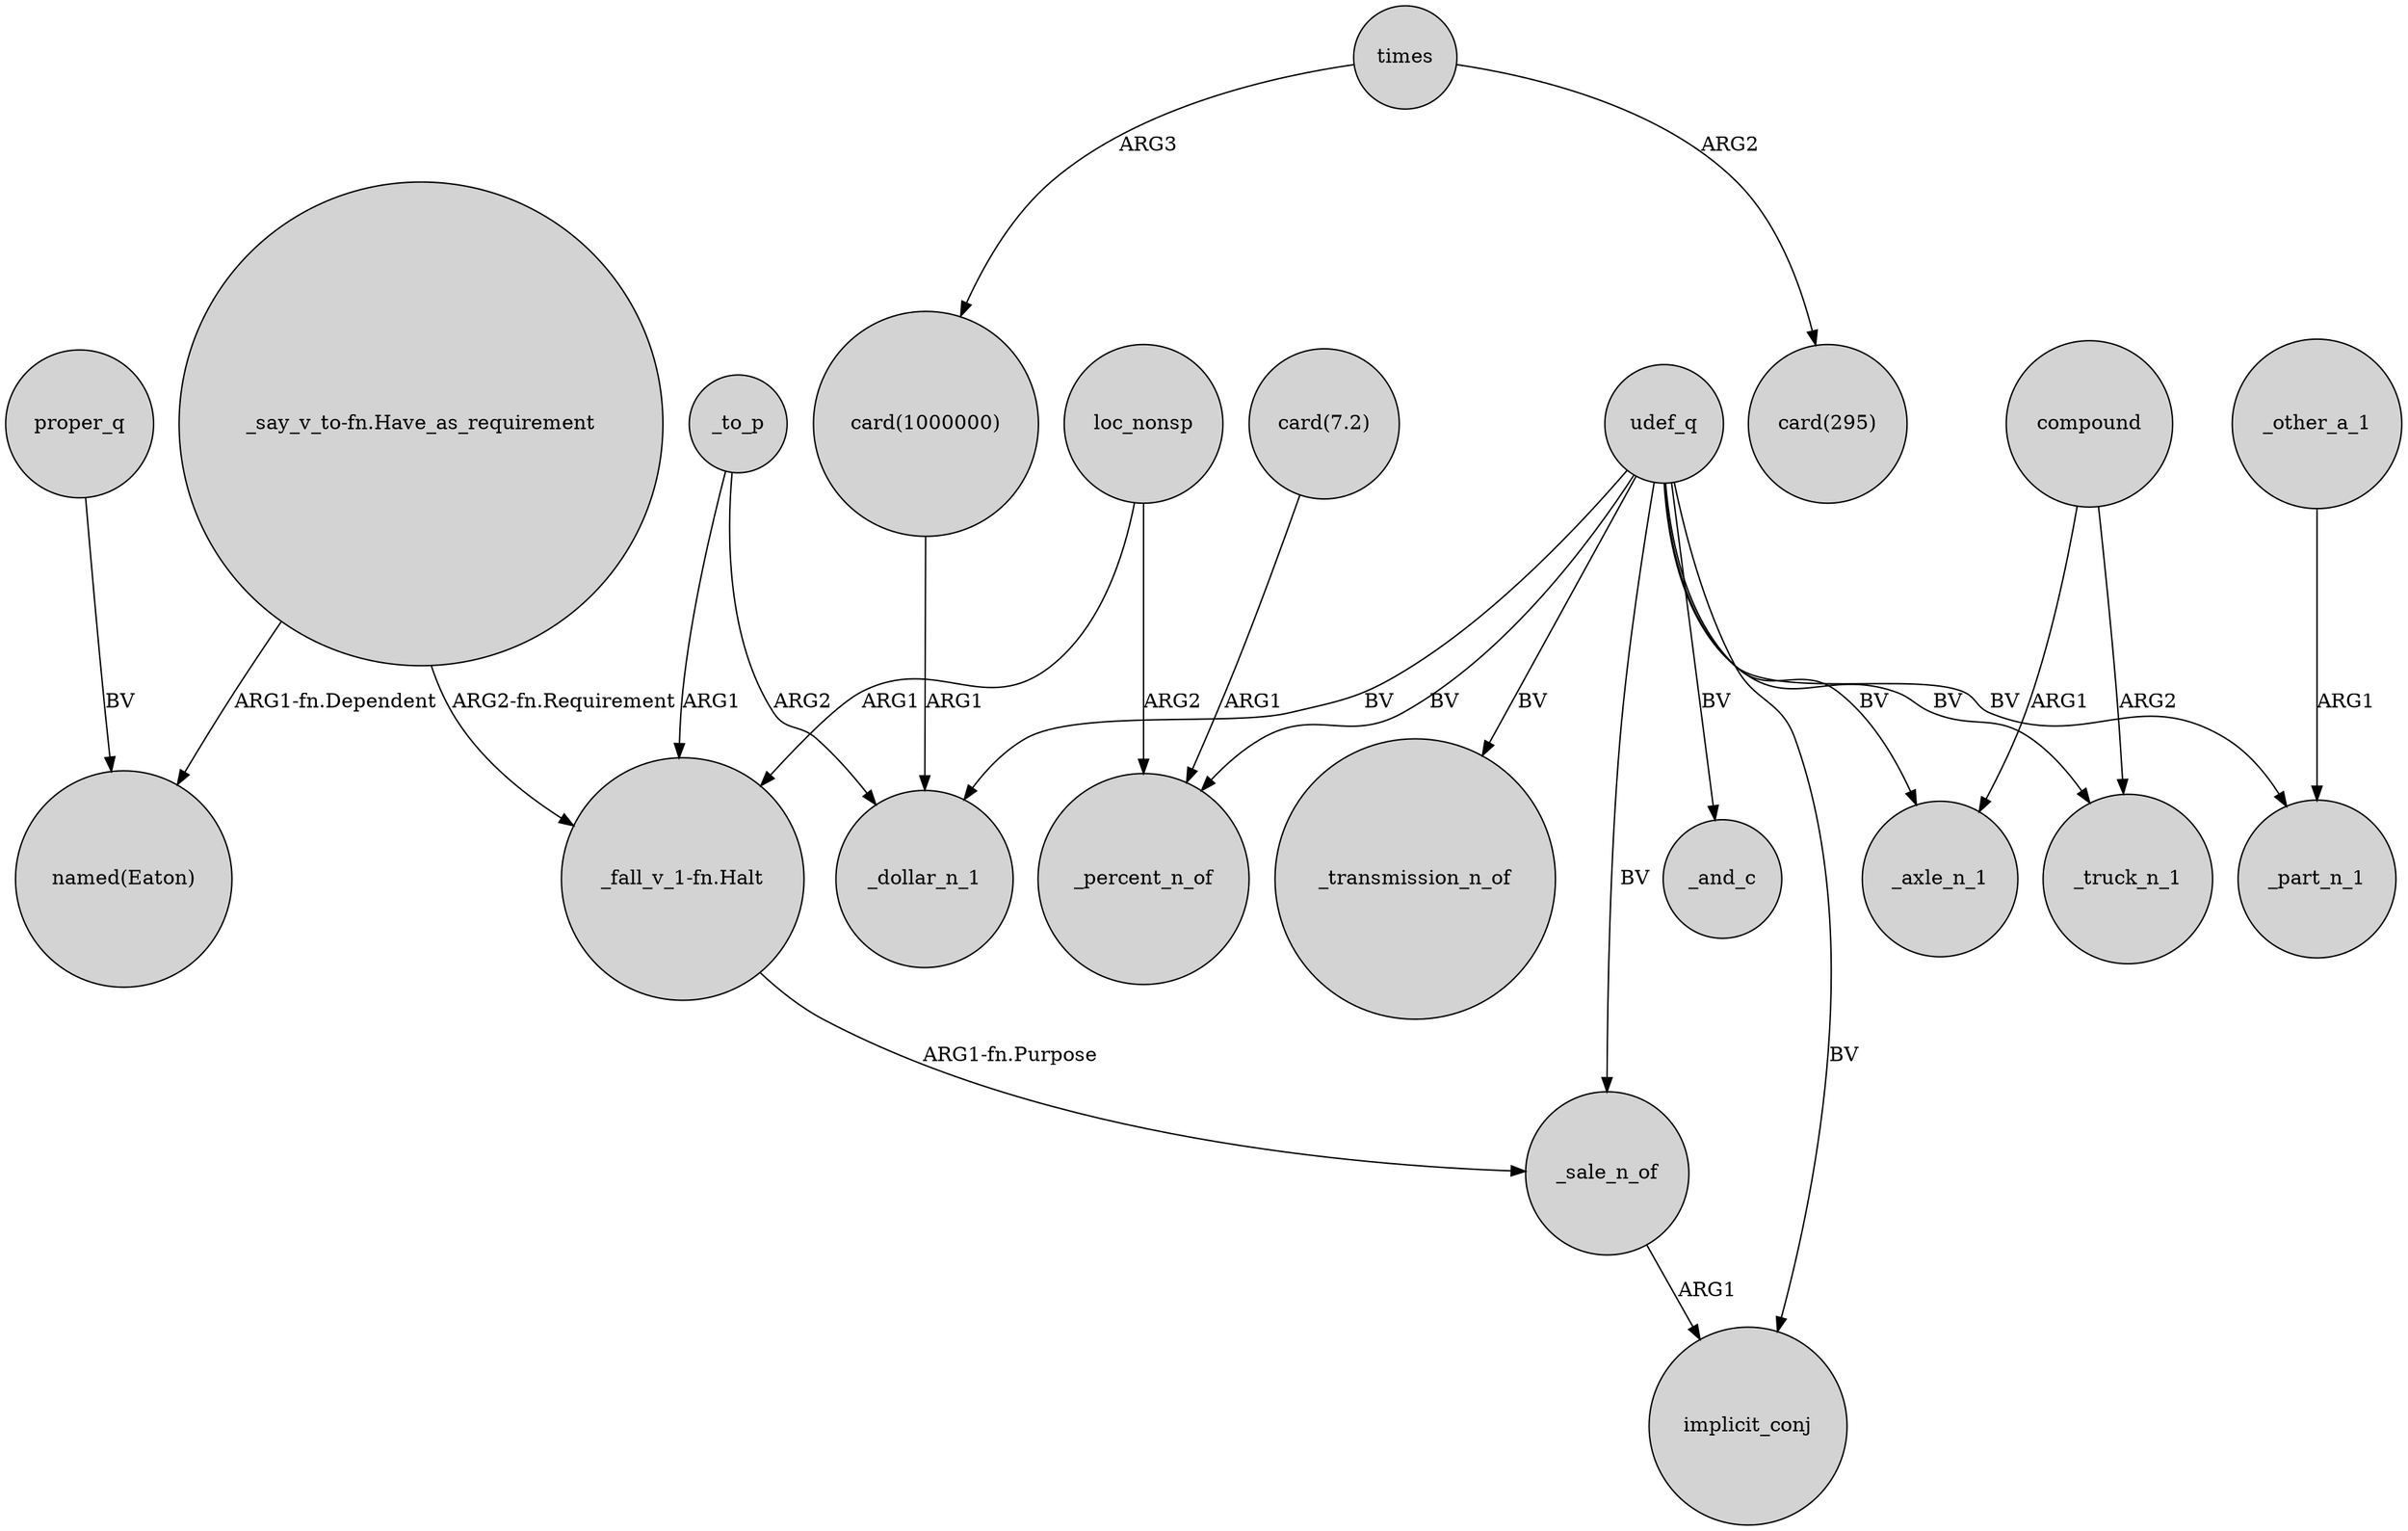 digraph {
	node [shape=circle style=filled]
	_sale_n_of -> implicit_conj [label=ARG1]
	"_say_v_to-fn.Have_as_requirement" -> "_fall_v_1-fn.Halt" [label="ARG2-fn.Requirement"]
	"_say_v_to-fn.Have_as_requirement" -> "named(Eaton)" [label="ARG1-fn.Dependent"]
	times -> "card(1000000)" [label=ARG3]
	"card(7.2)" -> _percent_n_of [label=ARG1]
	udef_q -> _sale_n_of [label=BV]
	_to_p -> _dollar_n_1 [label=ARG2]
	udef_q -> _and_c [label=BV]
	compound -> _axle_n_1 [label=ARG1]
	loc_nonsp -> "_fall_v_1-fn.Halt" [label=ARG1]
	udef_q -> _percent_n_of [label=BV]
	times -> "card(295)" [label=ARG2]
	udef_q -> _axle_n_1 [label=BV]
	udef_q -> _dollar_n_1 [label=BV]
	"card(1000000)" -> _dollar_n_1 [label=ARG1]
	udef_q -> _transmission_n_of [label=BV]
	compound -> _truck_n_1 [label=ARG2]
	proper_q -> "named(Eaton)" [label=BV]
	_other_a_1 -> _part_n_1 [label=ARG1]
	udef_q -> _part_n_1 [label=BV]
	udef_q -> implicit_conj [label=BV]
	"_fall_v_1-fn.Halt" -> _sale_n_of [label="ARG1-fn.Purpose"]
	_to_p -> "_fall_v_1-fn.Halt" [label=ARG1]
	loc_nonsp -> _percent_n_of [label=ARG2]
	udef_q -> _truck_n_1 [label=BV]
}
